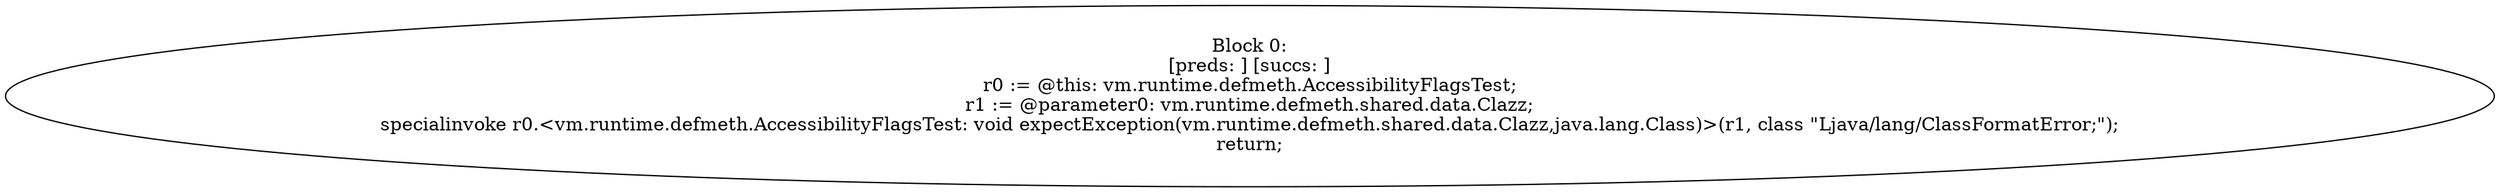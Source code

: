 digraph "unitGraph" {
    "Block 0:
[preds: ] [succs: ]
r0 := @this: vm.runtime.defmeth.AccessibilityFlagsTest;
r1 := @parameter0: vm.runtime.defmeth.shared.data.Clazz;
specialinvoke r0.<vm.runtime.defmeth.AccessibilityFlagsTest: void expectException(vm.runtime.defmeth.shared.data.Clazz,java.lang.Class)>(r1, class \"Ljava/lang/ClassFormatError;\");
return;
"
}
